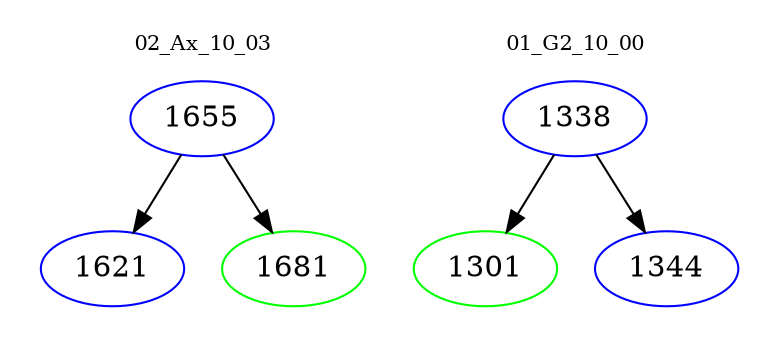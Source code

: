 digraph{
subgraph cluster_0 {
color = white
label = "02_Ax_10_03";
fontsize=10;
T0_1655 [label="1655", color="blue"]
T0_1655 -> T0_1621 [color="black"]
T0_1621 [label="1621", color="blue"]
T0_1655 -> T0_1681 [color="black"]
T0_1681 [label="1681", color="green"]
}
subgraph cluster_1 {
color = white
label = "01_G2_10_00";
fontsize=10;
T1_1338 [label="1338", color="blue"]
T1_1338 -> T1_1301 [color="black"]
T1_1301 [label="1301", color="green"]
T1_1338 -> T1_1344 [color="black"]
T1_1344 [label="1344", color="blue"]
}
}
